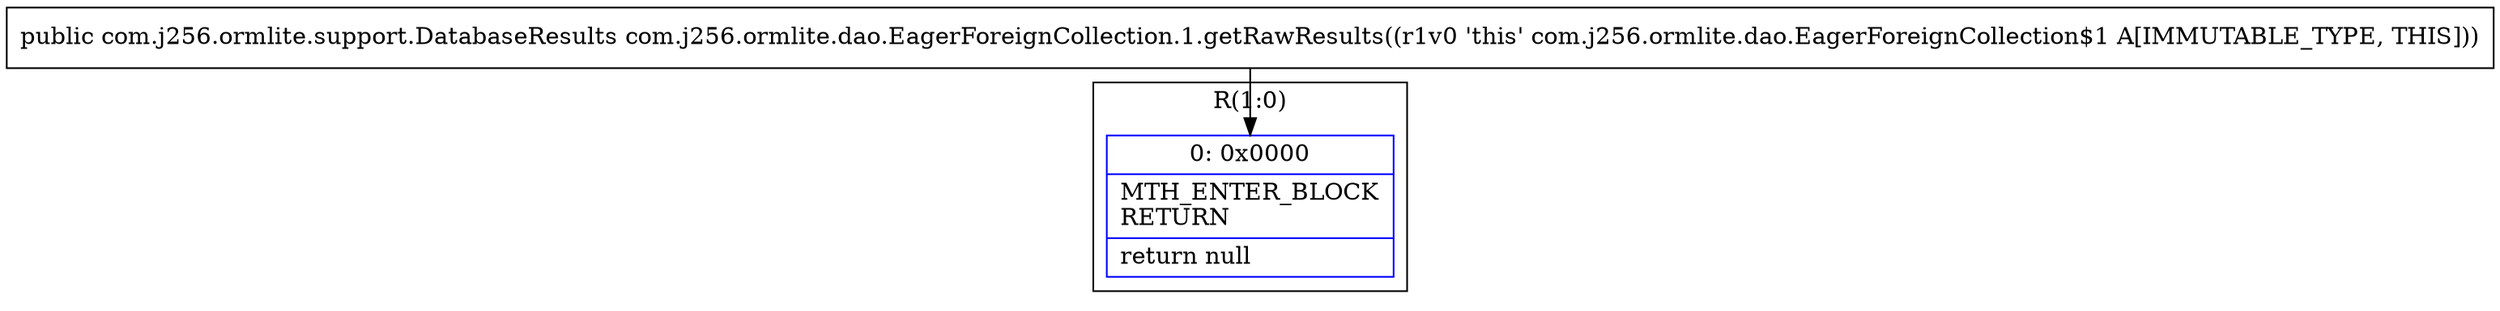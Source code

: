 digraph "CFG forcom.j256.ormlite.dao.EagerForeignCollection.1.getRawResults()Lcom\/j256\/ormlite\/support\/DatabaseResults;" {
subgraph cluster_Region_822644151 {
label = "R(1:0)";
node [shape=record,color=blue];
Node_0 [shape=record,label="{0\:\ 0x0000|MTH_ENTER_BLOCK\lRETURN\l|return null\l}"];
}
MethodNode[shape=record,label="{public com.j256.ormlite.support.DatabaseResults com.j256.ormlite.dao.EagerForeignCollection.1.getRawResults((r1v0 'this' com.j256.ormlite.dao.EagerForeignCollection$1 A[IMMUTABLE_TYPE, THIS])) }"];
MethodNode -> Node_0;
}


